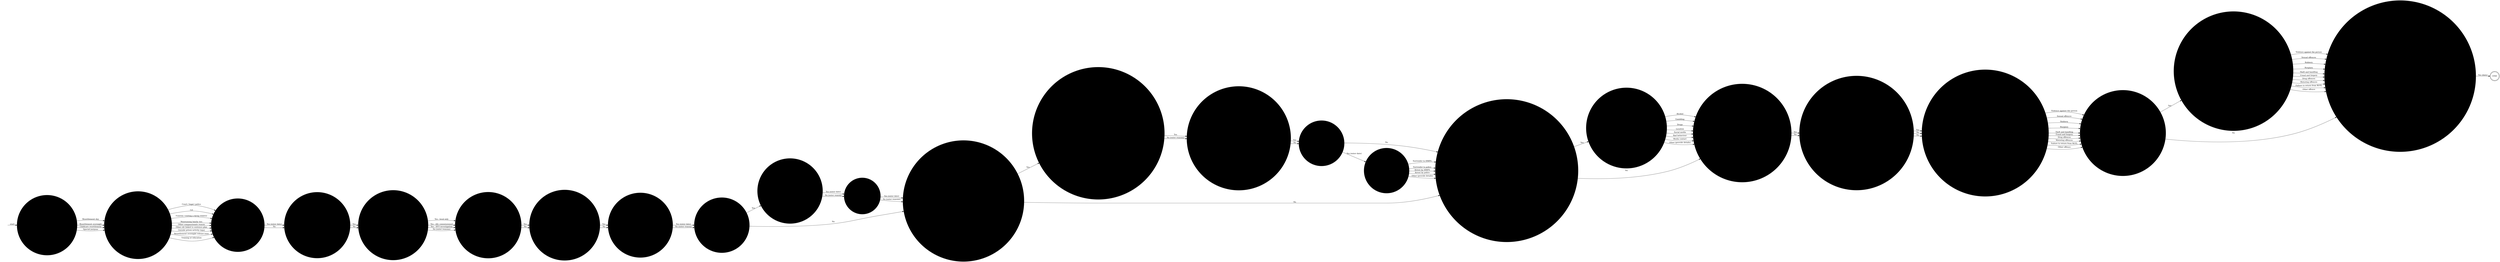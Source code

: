 digraph OLD_TEMPORARY_RELEASE_FAILURE1 {  rankdir=LR;
  node [shape = circle];
  START_NODE [label="", shape=none];
  START_NODE -> 49308 [label = "start"];
  END_NODE [label="END", shape="doublecircle"];
  49308 [label = "What type of temporary licence was breached?", style="filled", color="#DDD"];
  49308 -> 49309 [label = "Resettlement day", style="filled", color="#DDD"];
  49308 -> 49309 [label = "Resettlement overnight", style="filled", color="#DDD"];
  49308 -> 49309 [label = "Childcare resettlement", style="filled", color="#DDD"];
  49308 -> 49309 [label = "Special purpose", style="filled", color="#DDD"];
  49309 [label = "What was the specific purpose of temporary release?", style="filled", color="#DDD"];
  49309 -> 49310 [label = "Court / legal / police", style="filled", color="#DDD"];
  49309 -> 49310 [label = "Crl", style="filled", color="#DDD"];
  49309 -> 49310 [label = "Funeral / visiting a dying relative", style="filled", color="#DDD"];
  49309 -> 49310 [label = "Maintaining family ties", style="filled", color="#DDD"];
  49309 -> 49310 [label = "Other compassionate reason", style="filled", color="#DDD"];
  49309 -> 49310 [label = "Other rdr linked to sentence plan", style="filled", color="#DDD"];
  49309 -> 49310 [label = "Outside prison activity (opa)", style="filled", color="#DDD"];
  49309 -> 49310 [label = "Resettlement overnight release (ror)", style="filled", color="#DDD"];
  49309 -> 49310 [label = "Training or education", style="filled", color="#DDD"];
  49310 [label = "Were the police informed of the incident?", style="filled", color="#DDD"];
  49310 -> 49311 [label = "Yes (enter date)", style="filled", color="#DDD"];
  49310 -> 49311 [label = "No", style="filled", color="#DDD"];
  49311 [label = "Is the incident the subject of a police investigation?", style="filled", color="#DDD"];
  49311 -> 49312 [label = "Yes", style="filled", color="#DDD"];
  49311 -> 49312 [label = "No", style="filled", color="#DDD"];
  49312 [label = "Is the incident the subject of an internal investigation?", style="filled", color="#DDD"];
  49312 -> 49313 [label = "Yes - local only", style="filled", color="#DDD"];
  49312 -> 49313 [label = "Yes - ddc commissioned", style="filled", color="#DDD"];
  49312 -> 49313 [label = "Yes - SFO investigation", style="filled", color="#DDD"];
  49312 -> 49313 [label = "No (enter reasons)", style="filled", color="#DDD"];
  49313 [label = "Is the incident subject to a governor's adjudication?", style="filled", color="#DDD"];
  49313 -> 49314 [label = "Yes", style="filled", color="#DDD"];
  49313 -> 49314 [label = "No", style="filled", color="#DDD"];
  49314 [label = "Is there likely to be any media interest in this incident?", style="filled", color="#DDD"];
  49314 -> 49315 [label = "Yes", style="filled", color="#DDD"];
  49314 -> 49315 [label = "No", style="filled", color="#DDD"];
  49315 [label = "Has the prison service press office been informed?", style="filled", color="#DDD"];
  49315 -> 49316 [label = "Yes (enter date)", style="filled", color="#DDD"];
  49315 -> 49316 [label = "No (enter reason)", style="filled", color="#DDD"];
  49316 [label = "Is the prisoner subject to restricted ROTL?", style="filled", color="#DDD"];
  49316 -> 49317 [label = "Yes", style="filled", color="#DDD"];
  49316 -> 49319 [label = "No", style="filled", color="#DDD"];
  49317 [label = "Has the deputy director of custody been informed?", style="filled", color="#DDD"];
  49317 -> 49318 [label = "Yes (enter date)", style="filled", color="#DDD"];
  49317 -> 49318 [label = "No (enter reason)", style="filled", color="#DDD"];
  49318 [label = "Have PPCS been informed?", style="filled", color="#DDD"];
  49318 -> 49319 [label = "Yes (enter date)", style="filled", color="#DDD"];
  49318 -> 49319 [label = "No (enter reasons)", style="filled", color="#DDD"];
  49319 [label = "Was the failure of temporary licence or any part of the breach failing to return or returning late?", style="filled", color="#DDD"];
  49319 -> 49320 [label = "Yes", style="filled", color="#DDD"];
  49319 -> 49324 [label = "No", style="filled", color="#DDD"];
  49320 [label = "Was the failure to return reported to the police as the offence of failure to return from temporary licence?", style="filled", color="#DDD"];
  49320 -> 49321 [label = "Yes", style="filled", color="#DDD"];
  49320 -> 49321 [label = "No (enter reasons)", style="filled", color="#DDD"];
  49321 [label = "Did the prisoner surrender to HMPS custody on the same day the licence expired?", style="filled", color="#DDD"];
  49321 -> 49322 [label = "Yes", style="filled", color="#DDD"];
  49321 -> 49322 [label = "No", style="filled", color="#DDD"];
  49322 [label = "Has the prisoner been recaptured?", style="filled", color="#DDD"];
  49322 -> 49323 [label = "Yes (enter date)", style="filled", color="#DDD"];
  49322 -> 49324 [label = "No", style="filled", color="#DDD"];
  49323 [label = "How was the prisoner recaptured?", style="filled", color="#DDD"];
  49323 -> 49324 [label = "Surrender to HMPS", style="filled", color="#DDD"];
  49323 -> 49324 [label = "Surrender to police", style="filled", color="#DDD"];
  49323 -> 49324 [label = "Arrest by HMPS", style="filled", color="#DDD"];
  49323 -> 49324 [label = "Arrest by police", style="filled", color="#DDD"];
  49323 -> 49324 [label = "Other (provide details)", style="filled", color="#DDD"];
  49324 [label = "Was any part of the failure failing to comply with any other licence conditions (these can be standard or bespoke)?", style="filled", color="#DDD"];
  49324 -> 49325 [label = "Yes", style="filled", color="#DDD"];
  49324 -> 49326 [label = "No", style="filled", color="#DDD"];
  49325 [label = "Please specify which conditions (select as many as appropriate)", style="filled", color="#DDD"];
  49325 -> 49326 [label = "Alcohol", style="filled", color="#DDD"];
  49325 -> 49326 [label = "Gambling", style="filled", color="#DDD"];
  49325 -> 49326 [label = "Drugs", style="filled", color="#DDD"];
  49325 -> 49326 [label = "Location", style="filled", color="#DDD"];
  49325 -> 49326 [label = "Social media", style="filled", color="#DDD"];
  49325 -> 49326 [label = "Bad behaviour", style="filled", color="#DDD"];
  49325 -> 49326 [label = "Media contact", style="filled", color="#DDD"];
  49325 -> 49326 [label = "Other (provide details)", style="filled", color="#DDD"];
  49326 [label = "Has the prisoner been arrested (including for the offence of failure to return)?", style="filled", color="#DDD"];
  49326 -> 49327 [label = "Yes", style="filled", color="#DDD"];
  49326 -> 49327 [label = "No", style="filled", color="#DDD"];
  49327 [label = "Has the prisoner been charged with any offence (including the offence of failure to return)?", style="filled", color="#DDD"];
  49327 -> 49328 [label = "Yes", style="filled", color="#DDD"];
  49327 -> 49328 [label = "No", style="filled", color="#DDD"];
  49327 -> 49328 [label = "No", style="filled", color="#DDD"];
  49328 [label = "With what type of offence or offences has the prisoner been charged (select as many as appropriate)?", style="filled", color="#DDD"];
  49328 -> 49331 [label = "Violence against the person", style="filled", color="#DDD"];
  49328 -> 49331 [label = "Sexual offences", style="filled", color="#DDD"];
  49328 -> 49331 [label = "Robbery", style="filled", color="#DDD"];
  49328 -> 49331 [label = "Burglary", style="filled", color="#DDD"];
  49328 -> 49331 [label = "Theft and handling", style="filled", color="#DDD"];
  49328 -> 49331 [label = "Fraud and forgery", style="filled", color="#DDD"];
  49328 -> 49331 [label = "Drug offences", style="filled", color="#DDD"];
  49328 -> 49331 [label = "Motoring offences", style="filled", color="#DDD"];
  49328 -> 49331 [label = "Failure to return from ROTL", style="filled", color="#DDD"];
  49328 -> 49331 [label = "Other offence", style="filled", color="#DDD"];
  49331 [label = "Has the prisoner been found guilty of offences committed on ROTL?", style="filled", color="#DDD"];
  49331 -> 49334 [label = "Yes", style="filled", color="#DDD"];
  49331 -> 49335 [label = "No", style="filled", color="#DDD"];
  49334 [label = "What offence or offences has the prisoner been found guilty of (select as many as appropriate)?", style="filled", color="#DDD"];
  49334 -> 49335 [label = "Violence against the person", style="filled", color="#DDD"];
  49334 -> 49335 [label = "Sexual offences", style="filled", color="#DDD"];
  49334 -> 49335 [label = "Robbery", style="filled", color="#DDD"];
  49334 -> 49335 [label = "Burglary", style="filled", color="#DDD"];
  49334 -> 49335 [label = "Theft and handling", style="filled", color="#DDD"];
  49334 -> 49335 [label = "Fraud and forgery", style="filled", color="#DDD"];
  49334 -> 49335 [label = "Drug offences", style="filled", color="#DDD"];
  49334 -> 49335 [label = "Motoring offences", style="filled", color="#DDD"];
  49334 -> 49335 [label = "Failure to return from ROTL", style="filled", color="#DDD"];
  49334 -> 49335 [label = "Other offence", style="filled", color="#DDD"];
  49335 [label = "Confirm SFO team, offender manager in the community, victim liaison officer and employer (where appropriate) informed", style="filled", color="#DDD"];
  49335 -> END_NODE [label = "Yes (date)", style="filled", color="#DDD"];
}
